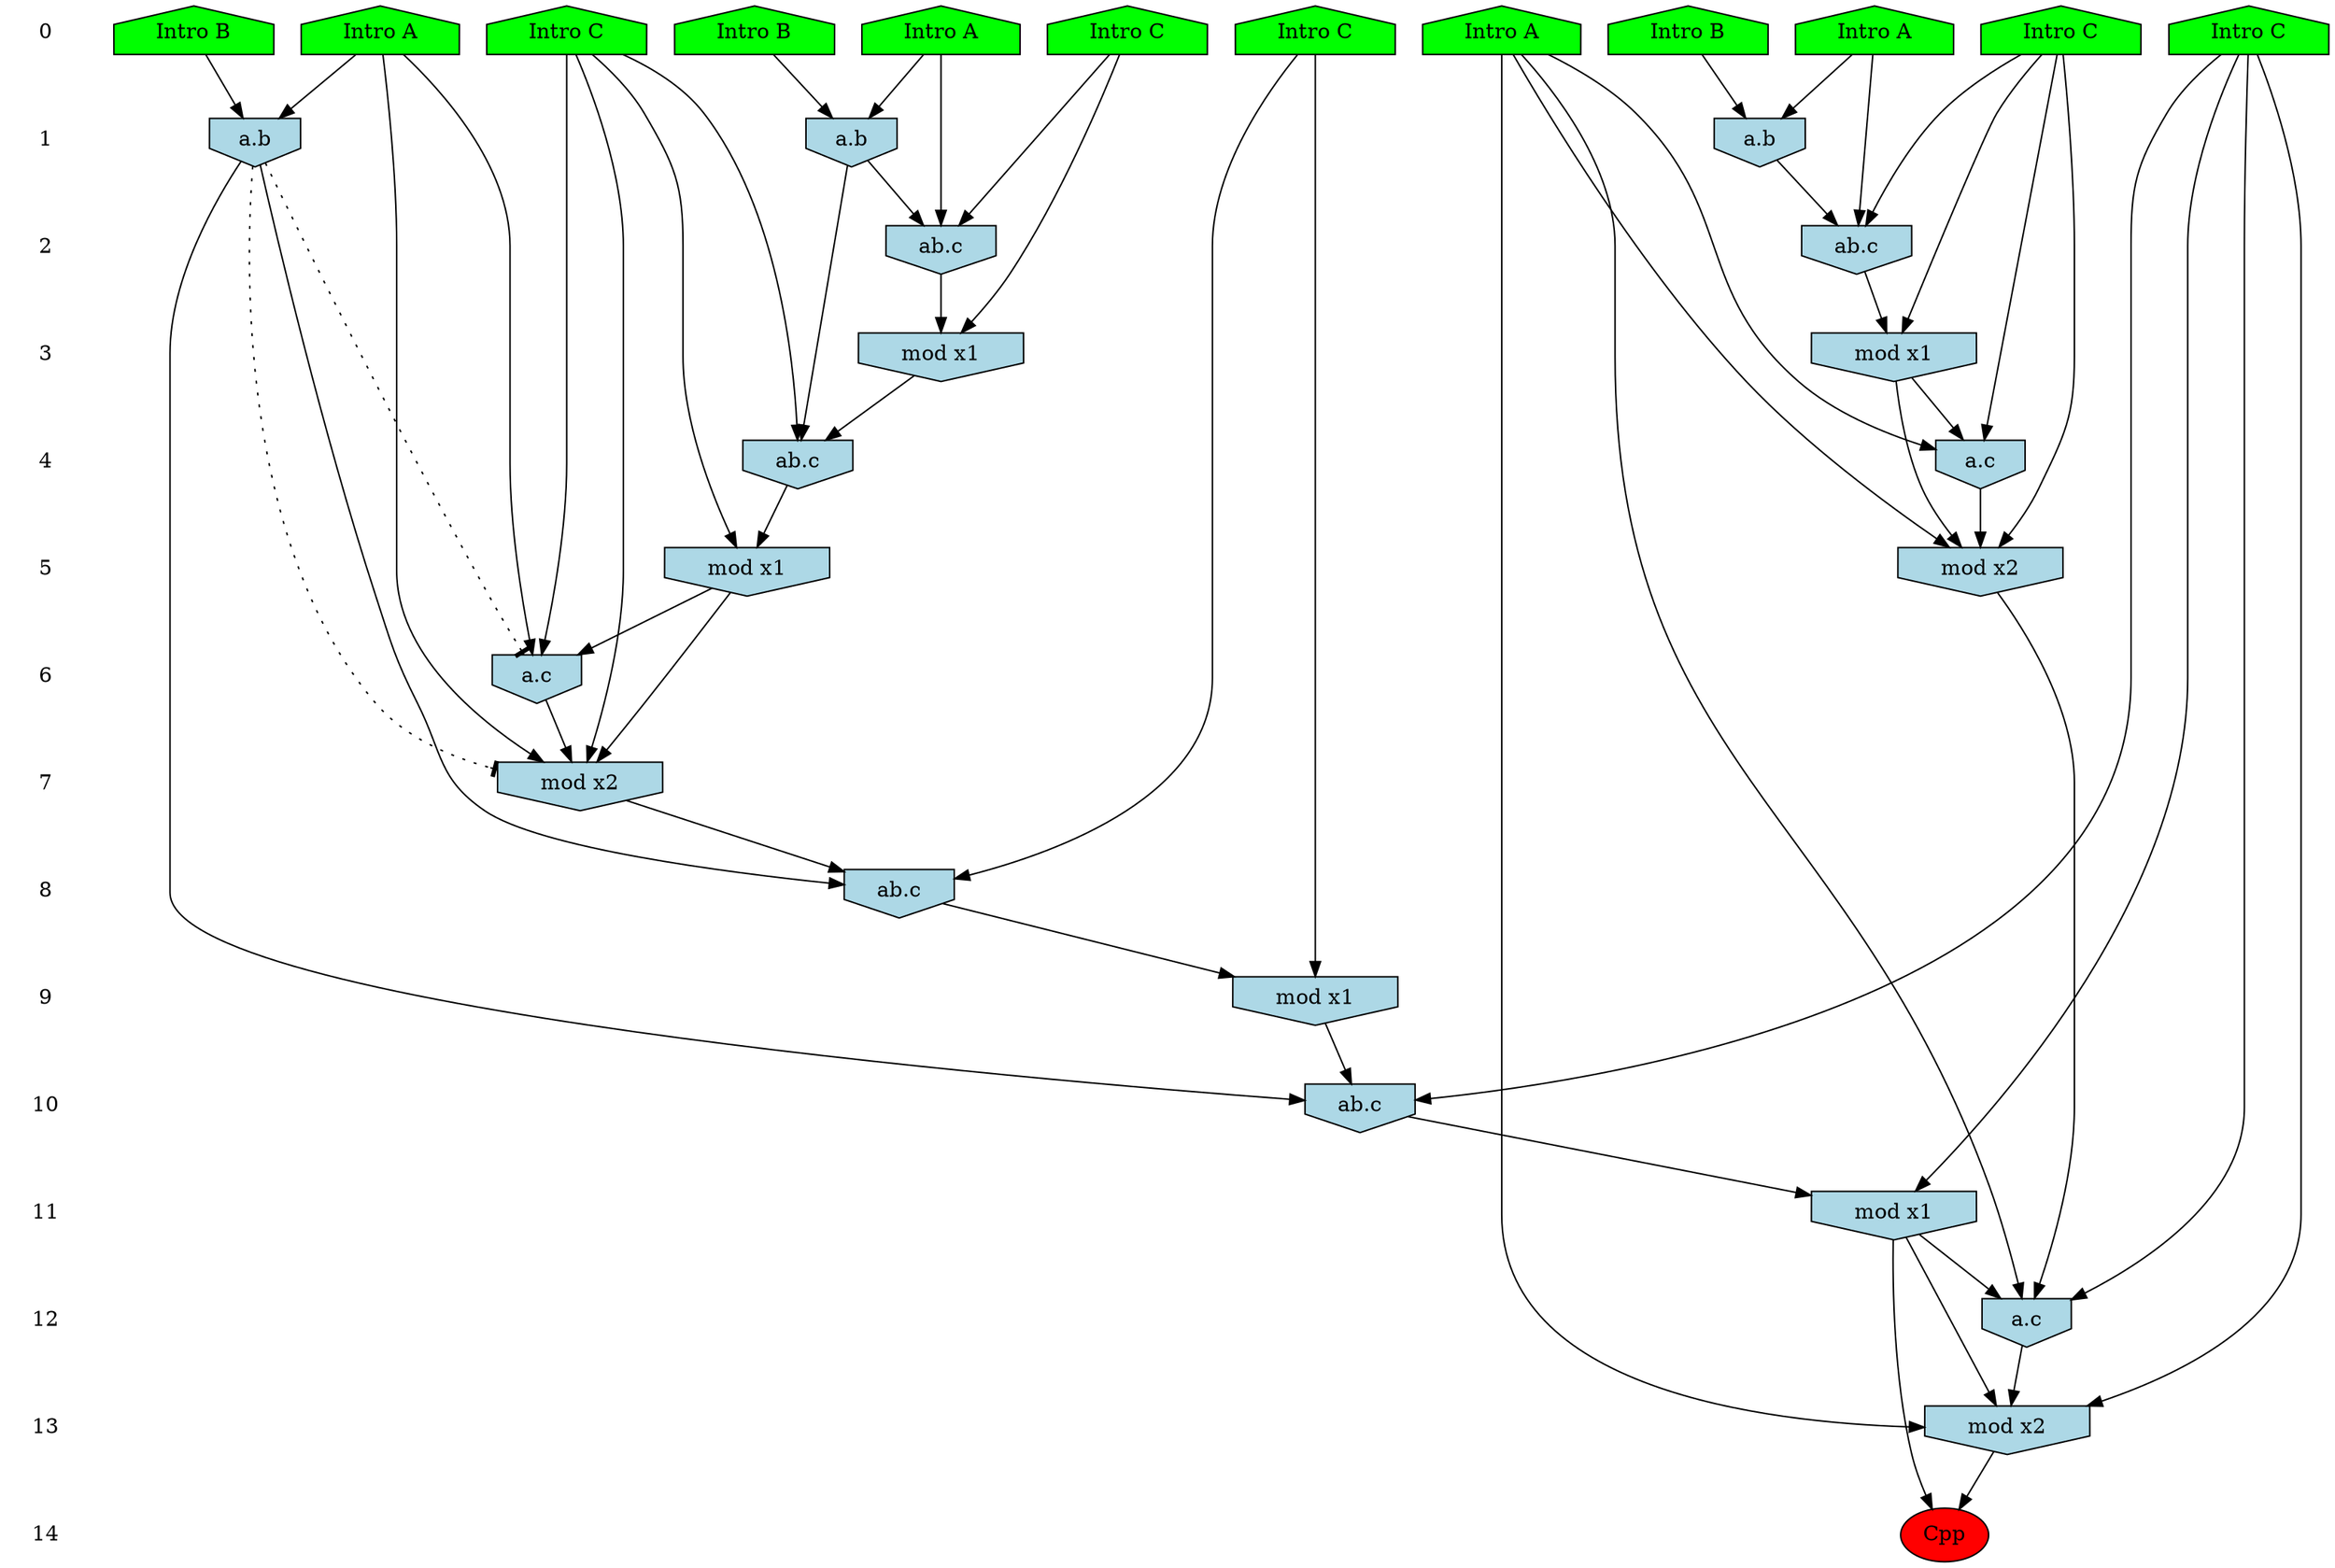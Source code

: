 /* Compression of 1 causal flows obtained in average at 1.971145E+01 t.u */
/* Compressed causal flows were: [3630] */
digraph G{
 ranksep=.5 ; 
{ rank = same ; "0" [shape=plaintext] ; node_1 [label ="Intro A", shape=house, style=filled, fillcolor=green] ;
node_2 [label ="Intro B", shape=house, style=filled, fillcolor=green] ;
node_3 [label ="Intro B", shape=house, style=filled, fillcolor=green] ;
node_4 [label ="Intro A", shape=house, style=filled, fillcolor=green] ;
node_5 [label ="Intro A", shape=house, style=filled, fillcolor=green] ;
node_6 [label ="Intro B", shape=house, style=filled, fillcolor=green] ;
node_7 [label ="Intro A", shape=house, style=filled, fillcolor=green] ;
node_8 [label ="Intro C", shape=house, style=filled, fillcolor=green] ;
node_9 [label ="Intro C", shape=house, style=filled, fillcolor=green] ;
node_10 [label ="Intro C", shape=house, style=filled, fillcolor=green] ;
node_11 [label ="Intro C", shape=house, style=filled, fillcolor=green] ;
node_12 [label ="Intro C", shape=house, style=filled, fillcolor=green] ;
}
{ rank = same ; "1" [shape=plaintext] ; node_13 [label="a.b", shape=invhouse, style=filled, fillcolor = lightblue] ;
node_19 [label="a.b", shape=invhouse, style=filled, fillcolor = lightblue] ;
node_23 [label="a.b", shape=invhouse, style=filled, fillcolor = lightblue] ;
}
{ rank = same ; "2" [shape=plaintext] ; node_14 [label="ab.c", shape=invhouse, style=filled, fillcolor = lightblue] ;
node_20 [label="ab.c", shape=invhouse, style=filled, fillcolor = lightblue] ;
}
{ rank = same ; "3" [shape=plaintext] ; node_15 [label="mod x1", shape=invhouse, style=filled, fillcolor = lightblue] ;
node_21 [label="mod x1", shape=invhouse, style=filled, fillcolor = lightblue] ;
}
{ rank = same ; "4" [shape=plaintext] ; node_16 [label="ab.c", shape=invhouse, style=filled, fillcolor = lightblue] ;
node_27 [label="a.c", shape=invhouse, style=filled, fillcolor = lightblue] ;
}
{ rank = same ; "5" [shape=plaintext] ; node_17 [label="mod x1", shape=invhouse, style=filled, fillcolor = lightblue] ;
node_29 [label="mod x2", shape=invhouse, style=filled, fillcolor = lightblue] ;
}
{ rank = same ; "6" [shape=plaintext] ; node_18 [label="a.c", shape=invhouse, style=filled, fillcolor = lightblue] ;
}
{ rank = same ; "7" [shape=plaintext] ; node_22 [label="mod x2", shape=invhouse, style=filled, fillcolor = lightblue] ;
}
{ rank = same ; "8" [shape=plaintext] ; node_24 [label="ab.c", shape=invhouse, style=filled, fillcolor = lightblue] ;
}
{ rank = same ; "9" [shape=plaintext] ; node_25 [label="mod x1", shape=invhouse, style=filled, fillcolor = lightblue] ;
}
{ rank = same ; "10" [shape=plaintext] ; node_26 [label="ab.c", shape=invhouse, style=filled, fillcolor = lightblue] ;
}
{ rank = same ; "11" [shape=plaintext] ; node_28 [label="mod x1", shape=invhouse, style=filled, fillcolor = lightblue] ;
}
{ rank = same ; "12" [shape=plaintext] ; node_30 [label="a.c", shape=invhouse, style=filled, fillcolor = lightblue] ;
}
{ rank = same ; "13" [shape=plaintext] ; node_31 [label="mod x2", shape=invhouse, style=filled, fillcolor = lightblue] ;
}
{ rank = same ; "14" [shape=plaintext] ; node_32 [label ="Cpp", style=filled, fillcolor=red] ;
}
"0" -> "1" [style="invis"]; 
"1" -> "2" [style="invis"]; 
"2" -> "3" [style="invis"]; 
"3" -> "4" [style="invis"]; 
"4" -> "5" [style="invis"]; 
"5" -> "6" [style="invis"]; 
"6" -> "7" [style="invis"]; 
"7" -> "8" [style="invis"]; 
"8" -> "9" [style="invis"]; 
"9" -> "10" [style="invis"]; 
"10" -> "11" [style="invis"]; 
"11" -> "12" [style="invis"]; 
"12" -> "13" [style="invis"]; 
"13" -> "14" [style="invis"]; 
node_1 -> node_13
node_2 -> node_13
node_1 -> node_14
node_11 -> node_14
node_13 -> node_14
node_11 -> node_15
node_14 -> node_15
node_8 -> node_16
node_13 -> node_16
node_15 -> node_16
node_8 -> node_17
node_16 -> node_17
node_7 -> node_18
node_8 -> node_18
node_17 -> node_18
node_5 -> node_19
node_6 -> node_19
node_5 -> node_20
node_9 -> node_20
node_19 -> node_20
node_9 -> node_21
node_20 -> node_21
node_7 -> node_22
node_8 -> node_22
node_17 -> node_22
node_18 -> node_22
node_3 -> node_23
node_7 -> node_23
node_12 -> node_24
node_22 -> node_24
node_23 -> node_24
node_12 -> node_25
node_24 -> node_25
node_10 -> node_26
node_23 -> node_26
node_25 -> node_26
node_4 -> node_27
node_9 -> node_27
node_21 -> node_27
node_10 -> node_28
node_26 -> node_28
node_4 -> node_29
node_9 -> node_29
node_21 -> node_29
node_27 -> node_29
node_4 -> node_30
node_10 -> node_30
node_28 -> node_30
node_29 -> node_30
node_4 -> node_31
node_10 -> node_31
node_28 -> node_31
node_30 -> node_31
node_28 -> node_32
node_31 -> node_32
node_23 -> node_22 [style=dotted, arrowhead = tee] 
node_23 -> node_18 [style=dotted, arrowhead = tee] 
}
/*
 Dot generation time: 0.000189
*/